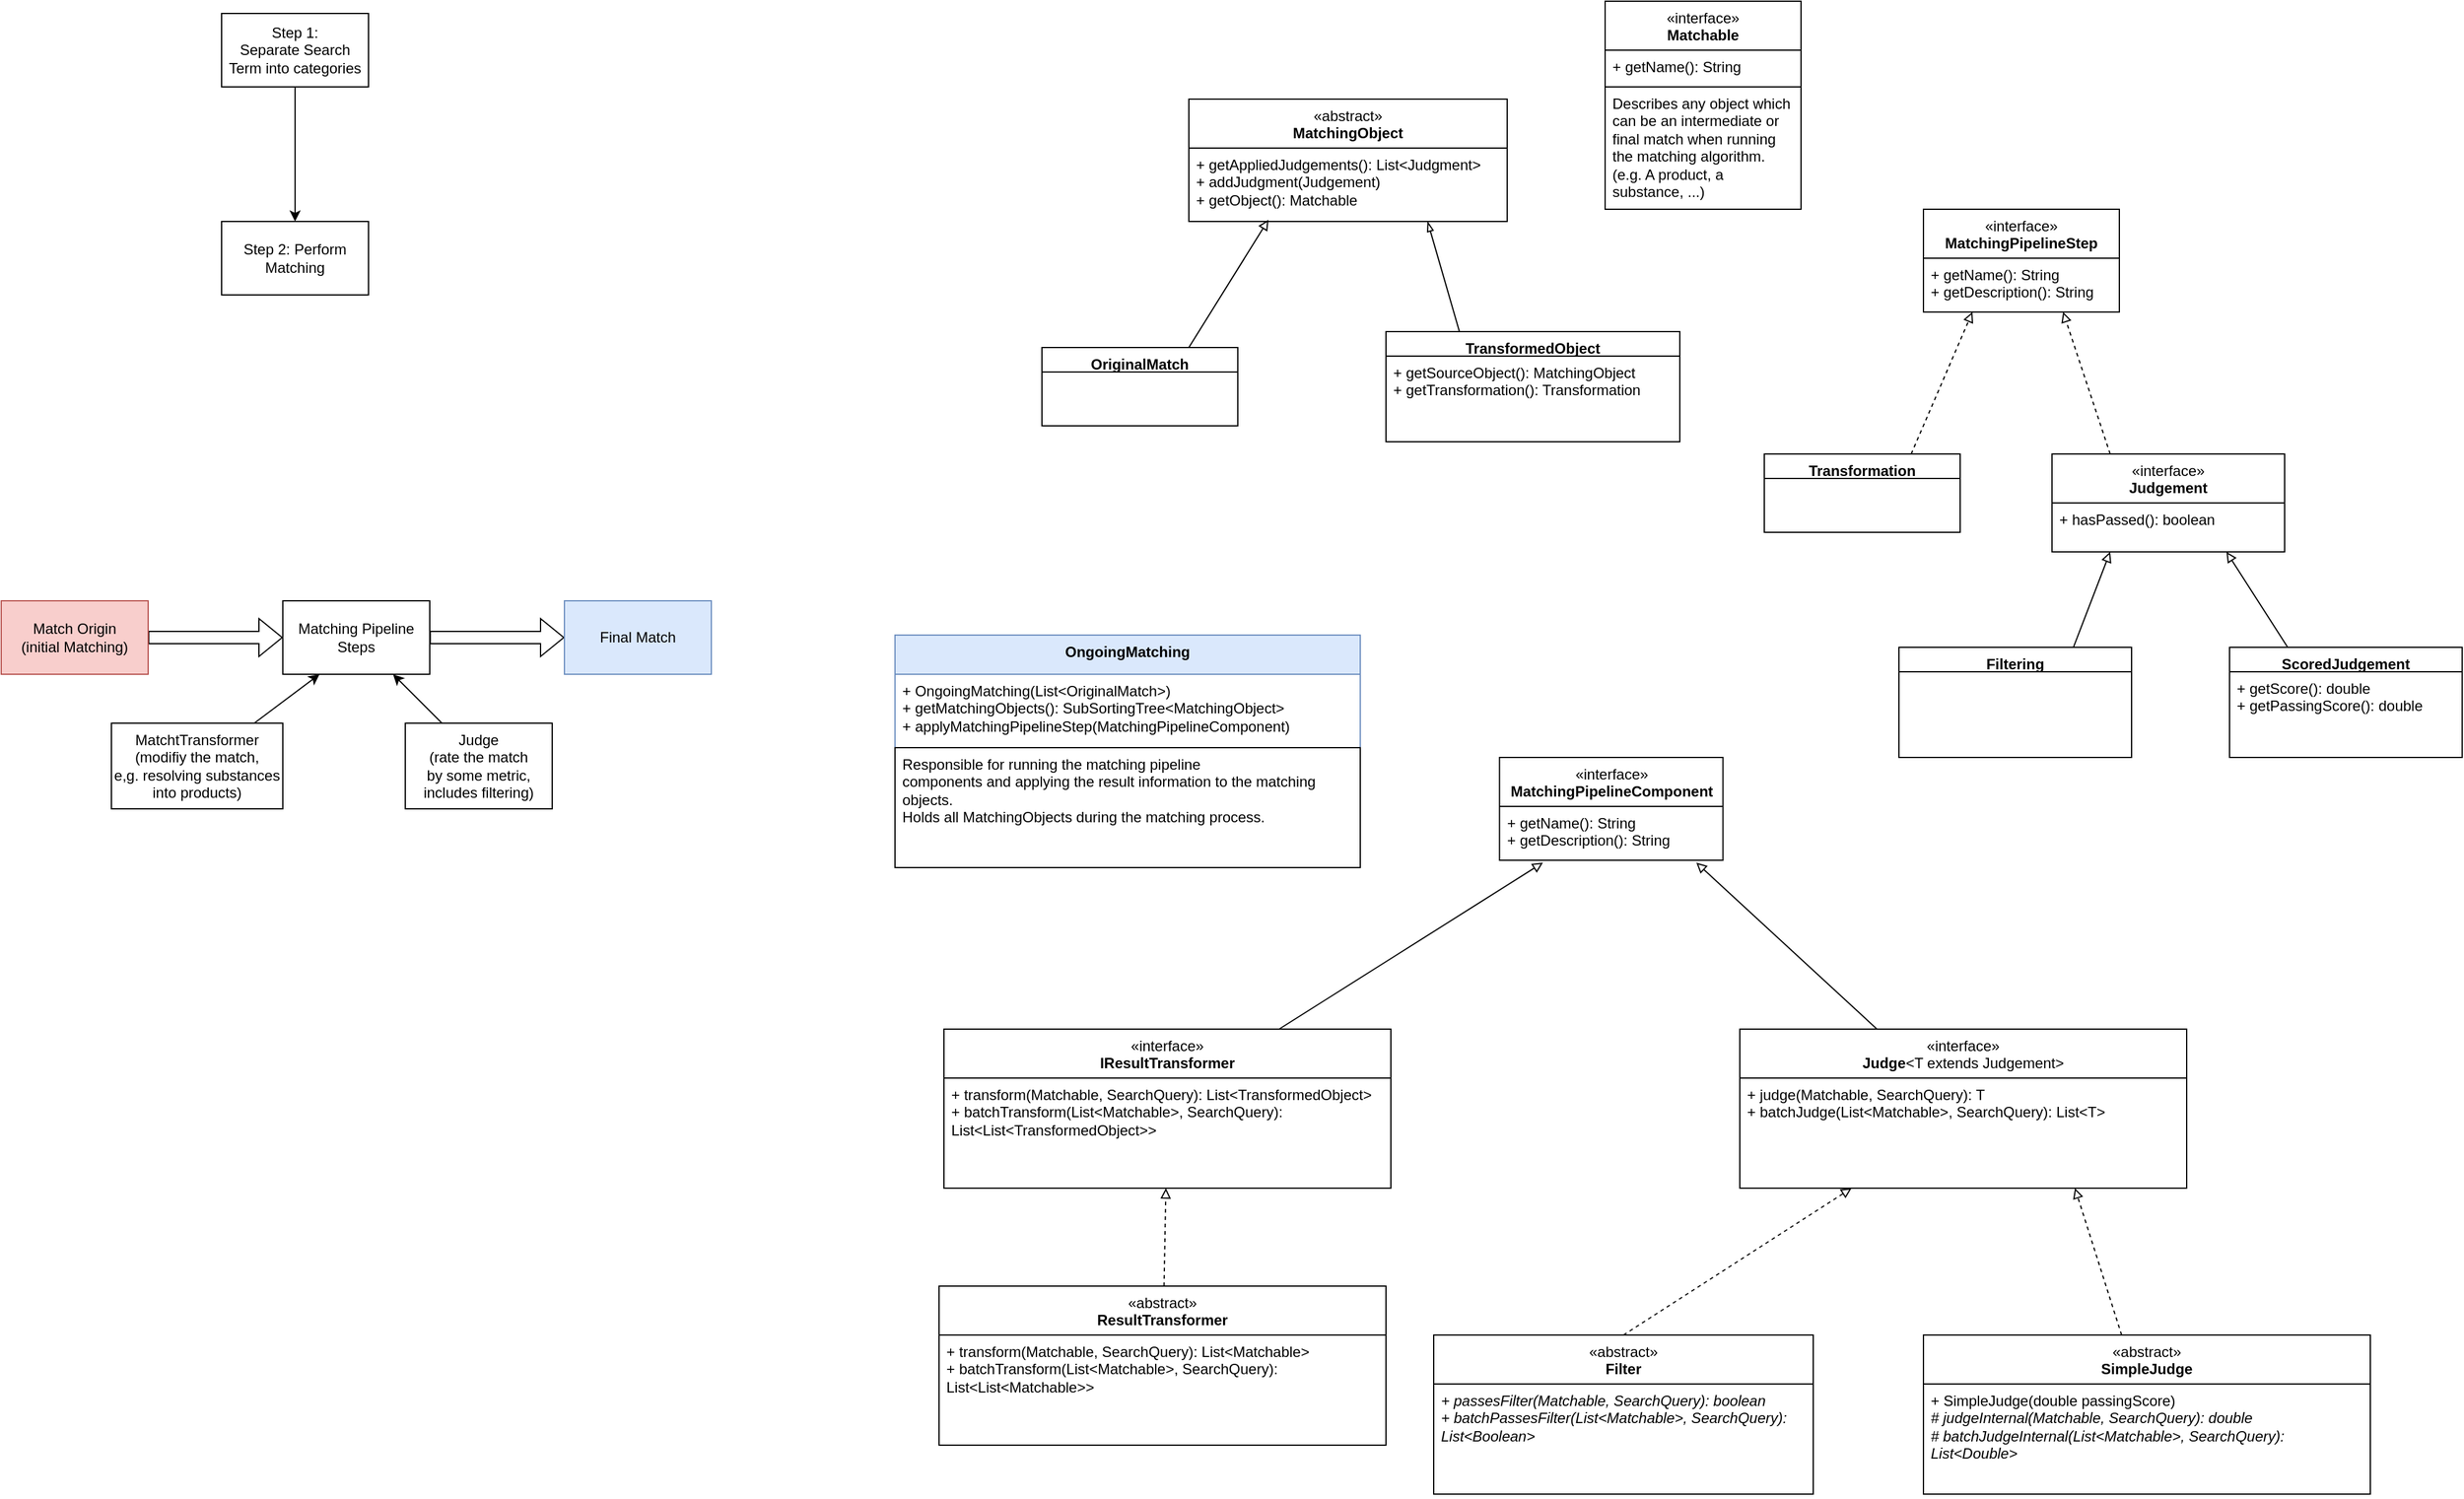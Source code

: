 <mxfile version="24.3.1" type="device">
  <diagram name="Page-1" id="FMcPhcLRTEElsIuv75pr">
    <mxGraphModel dx="1647" dy="904" grid="1" gridSize="10" guides="1" tooltips="1" connect="1" arrows="1" fold="1" page="1" pageScale="1" pageWidth="850" pageHeight="1100" math="0" shadow="0">
      <root>
        <mxCell id="0" />
        <mxCell id="1" parent="0" />
        <mxCell id="ELG1PlljHL2-bM1odg6w-3" style="edgeStyle=orthogonalEdgeStyle;rounded=0;orthogonalLoop=1;jettySize=auto;html=1;" parent="1" source="ELG1PlljHL2-bM1odg6w-1" target="ELG1PlljHL2-bM1odg6w-2" edge="1">
          <mxGeometry relative="1" as="geometry" />
        </mxCell>
        <mxCell id="ELG1PlljHL2-bM1odg6w-1" value="&lt;div&gt;Step 1:&lt;/div&gt;&lt;div&gt;Separate Search Term into categories&lt;br&gt;&lt;/div&gt;" style="rounded=0;whiteSpace=wrap;html=1;" parent="1" vertex="1">
          <mxGeometry x="240" y="220" width="120" height="60" as="geometry" />
        </mxCell>
        <mxCell id="ELG1PlljHL2-bM1odg6w-2" value="Step 2: Perform Matching" style="rounded=0;whiteSpace=wrap;html=1;" parent="1" vertex="1">
          <mxGeometry x="240" y="390" width="120" height="60" as="geometry" />
        </mxCell>
        <mxCell id="ELG1PlljHL2-bM1odg6w-7" style="edgeStyle=orthogonalEdgeStyle;rounded=0;orthogonalLoop=1;jettySize=auto;html=1;entryX=0;entryY=0.5;entryDx=0;entryDy=0;shape=flexArrow;" parent="1" source="ELG1PlljHL2-bM1odg6w-4" target="ELG1PlljHL2-bM1odg6w-5" edge="1">
          <mxGeometry relative="1" as="geometry" />
        </mxCell>
        <mxCell id="ELG1PlljHL2-bM1odg6w-4" value="Match Origin&lt;br&gt;&lt;div&gt;(initial Matching)&lt;/div&gt;" style="rounded=0;whiteSpace=wrap;html=1;fillColor=#f8cecc;strokeColor=#b85450;" parent="1" vertex="1">
          <mxGeometry x="60" y="700" width="120" height="60" as="geometry" />
        </mxCell>
        <mxCell id="ELG1PlljHL2-bM1odg6w-8" style="edgeStyle=orthogonalEdgeStyle;rounded=0;orthogonalLoop=1;jettySize=auto;html=1;entryX=0;entryY=0.5;entryDx=0;entryDy=0;shape=flexArrow;" parent="1" source="ELG1PlljHL2-bM1odg6w-5" target="ELG1PlljHL2-bM1odg6w-6" edge="1">
          <mxGeometry relative="1" as="geometry" />
        </mxCell>
        <mxCell id="ELG1PlljHL2-bM1odg6w-5" value="Matching Pipeline&lt;br&gt;Steps" style="rounded=0;whiteSpace=wrap;html=1;" parent="1" vertex="1">
          <mxGeometry x="290" y="700" width="120" height="60" as="geometry" />
        </mxCell>
        <mxCell id="ELG1PlljHL2-bM1odg6w-6" value="Final Match" style="rounded=0;whiteSpace=wrap;html=1;fillColor=#dae8fc;strokeColor=#6c8ebf;" parent="1" vertex="1">
          <mxGeometry x="520" y="700" width="120" height="60" as="geometry" />
        </mxCell>
        <mxCell id="ELG1PlljHL2-bM1odg6w-13" style="rounded=0;orthogonalLoop=1;jettySize=auto;html=1;entryX=0.25;entryY=1;entryDx=0;entryDy=0;" parent="1" source="ELG1PlljHL2-bM1odg6w-12" target="ELG1PlljHL2-bM1odg6w-5" edge="1">
          <mxGeometry relative="1" as="geometry">
            <mxPoint x="320" y="762" as="targetPoint" />
          </mxGeometry>
        </mxCell>
        <mxCell id="ELG1PlljHL2-bM1odg6w-12" value="MatchtTransformer&lt;br&gt;(modifiy the match,&lt;br&gt;&lt;div&gt;e,g. resolving substances into products)&lt;br&gt;&lt;/div&gt;" style="rounded=0;whiteSpace=wrap;html=1;" parent="1" vertex="1">
          <mxGeometry x="150" y="800" width="140" height="70" as="geometry" />
        </mxCell>
        <mxCell id="ELG1PlljHL2-bM1odg6w-17" style="rounded=0;orthogonalLoop=1;jettySize=auto;html=1;exitX=0.25;exitY=0;exitDx=0;exitDy=0;entryX=0.75;entryY=1;entryDx=0;entryDy=0;" parent="1" source="ELG1PlljHL2-bM1odg6w-16" target="ELG1PlljHL2-bM1odg6w-5" edge="1">
          <mxGeometry relative="1" as="geometry" />
        </mxCell>
        <mxCell id="ELG1PlljHL2-bM1odg6w-16" value="Judge&lt;br&gt;(rate the match&lt;br&gt;by some metric,&lt;br&gt;includes filtering)" style="rounded=0;whiteSpace=wrap;html=1;" parent="1" vertex="1">
          <mxGeometry x="390" y="800" width="120" height="70" as="geometry" />
        </mxCell>
        <mxCell id="ELG1PlljHL2-bM1odg6w-28" value="&lt;span style=&quot;font-weight: normal;&quot;&gt;«interface»&lt;/span&gt;&lt;br&gt;&lt;b&gt;MatchingPipelineStep&lt;/b&gt;" style="swimlane;fontStyle=1;align=center;verticalAlign=top;childLayout=stackLayout;horizontal=1;startSize=40;horizontalStack=0;resizeParent=1;resizeParentMax=0;resizeLast=0;collapsible=1;marginBottom=0;whiteSpace=wrap;html=1;" parent="1" vertex="1">
          <mxGeometry x="1630" y="380" width="160" height="84" as="geometry" />
        </mxCell>
        <mxCell id="ELG1PlljHL2-bM1odg6w-29" value="&lt;div&gt;+ getName(): String&lt;/div&gt;&lt;div&gt;+ getDescription(): String&lt;br&gt;&lt;/div&gt;" style="text;strokeColor=none;fillColor=none;align=left;verticalAlign=top;spacingLeft=4;spacingRight=4;overflow=hidden;rotatable=0;points=[[0,0.5],[1,0.5]];portConstraint=eastwest;whiteSpace=wrap;html=1;" parent="ELG1PlljHL2-bM1odg6w-28" vertex="1">
          <mxGeometry y="40" width="160" height="44" as="geometry" />
        </mxCell>
        <mxCell id="ELG1PlljHL2-bM1odg6w-34" style="rounded=0;orthogonalLoop=1;jettySize=auto;html=1;entryX=0.713;entryY=1;entryDx=0;entryDy=0;entryPerimeter=0;exitX=0.25;exitY=0;exitDx=0;exitDy=0;dashed=1;endArrow=block;endFill=0;" parent="1" source="kuBtR63fE_IgyAm7oiev-7" target="ELG1PlljHL2-bM1odg6w-29" edge="1">
          <mxGeometry relative="1" as="geometry">
            <mxPoint x="1780" y="560" as="sourcePoint" />
          </mxGeometry>
        </mxCell>
        <mxCell id="ELG1PlljHL2-bM1odg6w-35" value="Transformation" style="swimlane;fontStyle=1;align=center;verticalAlign=top;childLayout=stackLayout;horizontal=1;startSize=20;horizontalStack=0;resizeParent=1;resizeParentMax=0;resizeLast=0;collapsible=1;marginBottom=0;whiteSpace=wrap;html=1;" parent="1" vertex="1">
          <mxGeometry x="1500" y="580" width="160" height="64" as="geometry" />
        </mxCell>
        <mxCell id="kuBtR63fE_IgyAm7oiev-1" value="&lt;span style=&quot;font-weight: normal;&quot;&gt;«abstract»&lt;/span&gt;&lt;br&gt;MatchingObject" style="swimlane;fontStyle=1;align=center;verticalAlign=top;childLayout=stackLayout;horizontal=1;startSize=40;horizontalStack=0;resizeParent=1;resizeParentMax=0;resizeLast=0;collapsible=1;marginBottom=0;whiteSpace=wrap;html=1;" vertex="1" parent="1">
          <mxGeometry x="1030" y="290" width="260" height="100" as="geometry" />
        </mxCell>
        <mxCell id="kuBtR63fE_IgyAm7oiev-5" value="&lt;div&gt;+ getAppliedJudgements(): List&amp;lt;Judgment&amp;gt;&lt;br&gt;&lt;/div&gt;&lt;div&gt;+ addJudgment(Judgement)&lt;br&gt;&lt;/div&gt;+ getObject(): Matchable" style="text;strokeColor=none;fillColor=none;align=left;verticalAlign=top;spacingLeft=4;spacingRight=4;overflow=hidden;rotatable=0;points=[[0,0.5],[1,0.5]];portConstraint=eastwest;whiteSpace=wrap;html=1;" vertex="1" parent="kuBtR63fE_IgyAm7oiev-1">
          <mxGeometry y="40" width="260" height="60" as="geometry" />
        </mxCell>
        <mxCell id="kuBtR63fE_IgyAm7oiev-7" value="&lt;div&gt;&lt;span style=&quot;font-weight: normal;&quot;&gt;«interface»&lt;/span&gt;&lt;br&gt;Judgement&lt;/div&gt;" style="swimlane;fontStyle=1;align=center;verticalAlign=top;childLayout=stackLayout;horizontal=1;startSize=40;horizontalStack=0;resizeParent=1;resizeParentMax=0;resizeLast=0;collapsible=1;marginBottom=0;whiteSpace=wrap;html=1;" vertex="1" parent="1">
          <mxGeometry x="1735" y="580" width="190" height="80" as="geometry" />
        </mxCell>
        <mxCell id="kuBtR63fE_IgyAm7oiev-8" value="+ hasPassed(): boolean" style="text;strokeColor=none;fillColor=none;align=left;verticalAlign=top;spacingLeft=4;spacingRight=4;overflow=hidden;rotatable=0;points=[[0,0.5],[1,0.5]];portConstraint=eastwest;whiteSpace=wrap;html=1;" vertex="1" parent="kuBtR63fE_IgyAm7oiev-7">
          <mxGeometry y="40" width="190" height="40" as="geometry" />
        </mxCell>
        <mxCell id="kuBtR63fE_IgyAm7oiev-16" style="rounded=0;orthogonalLoop=1;jettySize=auto;html=1;exitX=0.25;exitY=0;exitDx=0;exitDy=0;entryX=0.75;entryY=1;entryDx=0;entryDy=0;endArrow=block;endFill=0;" edge="1" parent="1" source="kuBtR63fE_IgyAm7oiev-9" target="kuBtR63fE_IgyAm7oiev-7">
          <mxGeometry relative="1" as="geometry" />
        </mxCell>
        <mxCell id="kuBtR63fE_IgyAm7oiev-9" value="ScoredJudgement" style="swimlane;fontStyle=1;align=center;verticalAlign=top;childLayout=stackLayout;horizontal=1;startSize=20;horizontalStack=0;resizeParent=1;resizeParentMax=0;resizeLast=0;collapsible=1;marginBottom=0;whiteSpace=wrap;html=1;" vertex="1" parent="1">
          <mxGeometry x="1880" y="738" width="190" height="90" as="geometry" />
        </mxCell>
        <mxCell id="kuBtR63fE_IgyAm7oiev-10" value="+ getScore(): double&lt;br&gt;&lt;div&gt;+ getPassingScore(): double&lt;/div&gt;" style="text;strokeColor=none;fillColor=none;align=left;verticalAlign=top;spacingLeft=4;spacingRight=4;overflow=hidden;rotatable=0;points=[[0,0.5],[1,0.5]];portConstraint=eastwest;whiteSpace=wrap;html=1;" vertex="1" parent="kuBtR63fE_IgyAm7oiev-9">
          <mxGeometry y="20" width="190" height="70" as="geometry" />
        </mxCell>
        <mxCell id="kuBtR63fE_IgyAm7oiev-15" style="rounded=0;orthogonalLoop=1;jettySize=auto;html=1;exitX=0.75;exitY=0;exitDx=0;exitDy=0;entryX=0.25;entryY=1;entryDx=0;entryDy=0;endArrow=block;endFill=0;" edge="1" parent="1" source="kuBtR63fE_IgyAm7oiev-13" target="kuBtR63fE_IgyAm7oiev-7">
          <mxGeometry relative="1" as="geometry" />
        </mxCell>
        <mxCell id="kuBtR63fE_IgyAm7oiev-13" value="Filtering" style="swimlane;fontStyle=1;align=center;verticalAlign=top;childLayout=stackLayout;horizontal=1;startSize=20;horizontalStack=0;resizeParent=1;resizeParentMax=0;resizeLast=0;collapsible=1;marginBottom=0;whiteSpace=wrap;html=1;" vertex="1" parent="1">
          <mxGeometry x="1610" y="738" width="190" height="90" as="geometry">
            <mxRectangle x="1610" y="738" width="90" height="32" as="alternateBounds" />
          </mxGeometry>
        </mxCell>
        <mxCell id="kuBtR63fE_IgyAm7oiev-17" value="" style="rounded=0;orthogonalLoop=1;jettySize=auto;html=1;exitX=0.75;exitY=0;exitDx=0;exitDy=0;entryX=0.25;entryY=1;entryDx=0;entryDy=0;endArrow=block;endFill=0;dashed=1;" edge="1" parent="1" source="ELG1PlljHL2-bM1odg6w-35" target="ELG1PlljHL2-bM1odg6w-28">
          <mxGeometry relative="1" as="geometry">
            <mxPoint x="1510" y="603" as="sourcePoint" />
            <mxPoint x="1627.5" y="502" as="targetPoint" />
          </mxGeometry>
        </mxCell>
        <mxCell id="kuBtR63fE_IgyAm7oiev-19" value="OriginalMatch" style="swimlane;fontStyle=1;align=center;verticalAlign=top;childLayout=stackLayout;horizontal=1;startSize=20;horizontalStack=0;resizeParent=1;resizeParentMax=0;resizeLast=0;collapsible=1;marginBottom=0;whiteSpace=wrap;html=1;" vertex="1" parent="1">
          <mxGeometry x="910" y="493" width="160" height="64" as="geometry" />
        </mxCell>
        <mxCell id="kuBtR63fE_IgyAm7oiev-25" style="rounded=0;orthogonalLoop=1;jettySize=auto;html=1;exitX=0.25;exitY=0;exitDx=0;exitDy=0;entryX=0.75;entryY=1;entryDx=0;entryDy=0;endArrow=blockThin;endFill=0;" edge="1" parent="1" source="kuBtR63fE_IgyAm7oiev-21" target="kuBtR63fE_IgyAm7oiev-1">
          <mxGeometry relative="1" as="geometry" />
        </mxCell>
        <mxCell id="kuBtR63fE_IgyAm7oiev-21" value="TransformedObject" style="swimlane;fontStyle=1;align=center;verticalAlign=top;childLayout=stackLayout;horizontal=1;startSize=20;horizontalStack=0;resizeParent=1;resizeParentMax=0;resizeLast=0;collapsible=1;marginBottom=0;whiteSpace=wrap;html=1;" vertex="1" parent="1">
          <mxGeometry x="1191" y="480" width="240" height="90" as="geometry" />
        </mxCell>
        <mxCell id="kuBtR63fE_IgyAm7oiev-22" value="&lt;div&gt;+ getSourceObject(): MatchingObject&lt;br&gt;&lt;/div&gt;&lt;div&gt;+ getTransformation(): Transformation&lt;br&gt;&lt;/div&gt;" style="text;strokeColor=none;fillColor=none;align=left;verticalAlign=top;spacingLeft=4;spacingRight=4;overflow=hidden;rotatable=0;points=[[0,0.5],[1,0.5]];portConstraint=eastwest;whiteSpace=wrap;html=1;" vertex="1" parent="kuBtR63fE_IgyAm7oiev-21">
          <mxGeometry y="20" width="240" height="70" as="geometry" />
        </mxCell>
        <mxCell id="kuBtR63fE_IgyAm7oiev-24" style="rounded=0;orthogonalLoop=1;jettySize=auto;html=1;exitX=0.75;exitY=0;exitDx=0;exitDy=0;entryX=0.25;entryY=0.977;entryDx=0;entryDy=0;entryPerimeter=0;endArrow=block;endFill=0;" edge="1" parent="1" source="kuBtR63fE_IgyAm7oiev-19" target="kuBtR63fE_IgyAm7oiev-5">
          <mxGeometry relative="1" as="geometry" />
        </mxCell>
        <mxCell id="kuBtR63fE_IgyAm7oiev-26" value="&lt;span style=&quot;font-weight: normal;&quot;&gt;«interface»&lt;/span&gt;&lt;br&gt;Matchable" style="swimlane;fontStyle=1;align=center;verticalAlign=top;childLayout=stackLayout;horizontal=1;startSize=40;horizontalStack=0;resizeParent=1;resizeParentMax=0;resizeLast=0;collapsible=1;marginBottom=0;whiteSpace=wrap;html=1;" vertex="1" parent="1">
          <mxGeometry x="1370" y="210" width="160" height="170" as="geometry" />
        </mxCell>
        <mxCell id="kuBtR63fE_IgyAm7oiev-27" value="&lt;div&gt;+ getName(): String&lt;/div&gt;" style="text;strokeColor=none;fillColor=none;align=left;verticalAlign=top;spacingLeft=4;spacingRight=4;overflow=hidden;rotatable=0;points=[[0,0.5],[1,0.5]];portConstraint=eastwest;whiteSpace=wrap;html=1;" vertex="1" parent="kuBtR63fE_IgyAm7oiev-26">
          <mxGeometry y="40" width="160" height="30" as="geometry" />
        </mxCell>
        <mxCell id="kuBtR63fE_IgyAm7oiev-28" value="&lt;div&gt;Describes any object which&lt;/div&gt;&lt;div&gt;can be an intermediate or&lt;/div&gt;&lt;div&gt;final match when running&lt;/div&gt;&lt;div&gt;the matching algorithm.&lt;br&gt;(e.g. A product, a substance, ...)&lt;br&gt;&lt;/div&gt;" style="text;strokeColor=default;fillColor=none;align=left;verticalAlign=top;spacingLeft=4;spacingRight=4;overflow=hidden;rotatable=0;points=[[0,0.5],[1,0.5]];portConstraint=eastwest;whiteSpace=wrap;html=1;" vertex="1" parent="kuBtR63fE_IgyAm7oiev-26">
          <mxGeometry y="70" width="160" height="100" as="geometry" />
        </mxCell>
        <mxCell id="kuBtR63fE_IgyAm7oiev-45" style="rounded=0;orthogonalLoop=1;jettySize=auto;html=1;entryX=0.881;entryY=1.045;entryDx=0;entryDy=0;endArrow=block;endFill=0;entryPerimeter=0;" edge="1" parent="1" source="kuBtR63fE_IgyAm7oiev-29" target="kuBtR63fE_IgyAm7oiev-50">
          <mxGeometry relative="1" as="geometry">
            <mxPoint x="1422.5" y="970" as="targetPoint" />
          </mxGeometry>
        </mxCell>
        <mxCell id="kuBtR63fE_IgyAm7oiev-29" value="&lt;span style=&quot;font-weight: normal;&quot;&gt;«interface»&lt;/span&gt;&lt;br&gt;Judge&lt;span style=&quot;font-weight: normal;&quot;&gt;&amp;lt;T extends Judgement&amp;gt;&lt;br&gt;&lt;/span&gt;" style="swimlane;fontStyle=1;align=center;verticalAlign=top;childLayout=stackLayout;horizontal=1;startSize=40;horizontalStack=0;resizeParent=1;resizeParentMax=0;resizeLast=0;collapsible=1;marginBottom=0;whiteSpace=wrap;html=1;" vertex="1" parent="1">
          <mxGeometry x="1480" y="1050" width="365" height="130" as="geometry" />
        </mxCell>
        <mxCell id="kuBtR63fE_IgyAm7oiev-30" value="&lt;div&gt;+ judge(Matchable, SearchQuery): T&lt;br&gt;&lt;/div&gt;&lt;div&gt;+ batchJudge(List&amp;lt;Matchable&amp;gt;, SearchQuery): List&amp;lt;T&amp;gt;&lt;br&gt;&lt;/div&gt;" style="text;strokeColor=none;fillColor=none;align=left;verticalAlign=top;spacingLeft=4;spacingRight=4;overflow=hidden;rotatable=0;points=[[0,0.5],[1,0.5]];portConstraint=eastwest;whiteSpace=wrap;html=1;" vertex="1" parent="kuBtR63fE_IgyAm7oiev-29">
          <mxGeometry y="40" width="365" height="90" as="geometry" />
        </mxCell>
        <mxCell id="kuBtR63fE_IgyAm7oiev-46" style="rounded=0;orthogonalLoop=1;jettySize=auto;html=1;exitX=0.75;exitY=0;exitDx=0;exitDy=0;entryX=0.194;entryY=1.045;entryDx=0;entryDy=0;endArrow=block;endFill=0;entryPerimeter=0;" edge="1" parent="1" source="kuBtR63fE_IgyAm7oiev-32" target="kuBtR63fE_IgyAm7oiev-50">
          <mxGeometry relative="1" as="geometry">
            <mxPoint x="1327.5" y="970" as="targetPoint" />
          </mxGeometry>
        </mxCell>
        <mxCell id="kuBtR63fE_IgyAm7oiev-32" value="&lt;span style=&quot;font-weight: normal;&quot;&gt;«interface»&lt;/span&gt;&lt;br&gt;IResultTransformer" style="swimlane;fontStyle=1;align=center;verticalAlign=top;childLayout=stackLayout;horizontal=1;startSize=40;horizontalStack=0;resizeParent=1;resizeParentMax=0;resizeLast=0;collapsible=1;marginBottom=0;whiteSpace=wrap;html=1;" vertex="1" parent="1">
          <mxGeometry x="830" y="1050" width="365" height="130" as="geometry" />
        </mxCell>
        <mxCell id="kuBtR63fE_IgyAm7oiev-33" value="&lt;div&gt;+ transform(Matchable, SearchQuery): List&amp;lt;TransformedObject&amp;gt;&lt;br&gt;&lt;/div&gt;&lt;div&gt;+ batchTransform(List&amp;lt;Matchable&amp;gt;, SearchQuery): List&amp;lt;List&amp;lt;TransformedObject&amp;gt;&amp;gt;&lt;br&gt;&lt;/div&gt;" style="text;strokeColor=none;fillColor=none;align=left;verticalAlign=top;spacingLeft=4;spacingRight=4;overflow=hidden;rotatable=0;points=[[0,0.5],[1,0.5]];portConstraint=eastwest;whiteSpace=wrap;html=1;" vertex="1" parent="kuBtR63fE_IgyAm7oiev-32">
          <mxGeometry y="40" width="365" height="90" as="geometry" />
        </mxCell>
        <mxCell id="kuBtR63fE_IgyAm7oiev-51" style="rounded=0;orthogonalLoop=1;jettySize=auto;html=1;exitX=0.5;exitY=0;exitDx=0;exitDy=0;endArrow=block;endFill=0;dashed=1;entryX=0.25;entryY=1;entryDx=0;entryDy=0;" edge="1" parent="1" source="kuBtR63fE_IgyAm7oiev-34" target="kuBtR63fE_IgyAm7oiev-29">
          <mxGeometry relative="1" as="geometry">
            <mxPoint x="1660" y="1240" as="targetPoint" />
          </mxGeometry>
        </mxCell>
        <mxCell id="kuBtR63fE_IgyAm7oiev-34" value="&lt;div&gt;&lt;span style=&quot;font-weight: normal;&quot;&gt;«abstract»&lt;/span&gt;&lt;/div&gt;&lt;div&gt;Filter&lt;/div&gt;" style="swimlane;fontStyle=1;align=center;verticalAlign=top;childLayout=stackLayout;horizontal=1;startSize=40;horizontalStack=0;resizeParent=1;resizeParentMax=0;resizeLast=0;collapsible=1;marginBottom=0;whiteSpace=wrap;html=1;" vertex="1" parent="1">
          <mxGeometry x="1230" y="1300" width="310" height="130" as="geometry" />
        </mxCell>
        <mxCell id="kuBtR63fE_IgyAm7oiev-35" value="&lt;div&gt;&lt;i&gt;+ passesFilter(Matchable, SearchQuery): boolean&lt;/i&gt;&lt;br&gt;&lt;/div&gt;&lt;div&gt;&lt;i&gt;+ batchPassesFilter(List&amp;lt;Matchable&amp;gt;, SearchQuery): List&amp;lt;Boolean&amp;gt;&lt;/i&gt;&lt;br&gt;&lt;/div&gt;" style="text;strokeColor=none;fillColor=none;align=left;verticalAlign=top;spacingLeft=4;spacingRight=4;overflow=hidden;rotatable=0;points=[[0,0.5],[1,0.5]];portConstraint=eastwest;whiteSpace=wrap;html=1;" vertex="1" parent="kuBtR63fE_IgyAm7oiev-34">
          <mxGeometry y="40" width="310" height="90" as="geometry" />
        </mxCell>
        <mxCell id="kuBtR63fE_IgyAm7oiev-36" value="OngoingMatching" style="swimlane;fontStyle=1;align=center;verticalAlign=top;childLayout=stackLayout;horizontal=1;startSize=32;horizontalStack=0;resizeParent=1;resizeParentMax=0;resizeLast=0;collapsible=1;marginBottom=0;whiteSpace=wrap;html=1;fillColor=#dae8fc;strokeColor=#6c8ebf;" vertex="1" parent="1">
          <mxGeometry x="790" y="728" width="380" height="190" as="geometry" />
        </mxCell>
        <mxCell id="kuBtR63fE_IgyAm7oiev-37" value="&lt;div&gt;+ OngoingMatching(List&amp;lt;OriginalMatch&amp;gt;)&lt;/div&gt;&lt;div&gt;+ getMatchingObjects(): SubSortingTree&amp;lt;MatchingObject&amp;gt;&lt;/div&gt;&lt;div&gt;+ applyMatchingPipelineStep(MatchingPipelineComponent)&lt;br&gt;&lt;/div&gt;" style="text;strokeColor=none;fillColor=none;align=left;verticalAlign=top;spacingLeft=4;spacingRight=4;overflow=hidden;rotatable=0;points=[[0,0.5],[1,0.5]];portConstraint=eastwest;whiteSpace=wrap;html=1;" vertex="1" parent="kuBtR63fE_IgyAm7oiev-36">
          <mxGeometry y="32" width="380" height="60" as="geometry" />
        </mxCell>
        <mxCell id="kuBtR63fE_IgyAm7oiev-47" value="&lt;div&gt;Responsible for running the matching pipeline&lt;/div&gt;&lt;div&gt;components and applying the result information to the matching objects.&lt;/div&gt;&lt;div&gt;Holds all MatchingObjects during the matching process.&lt;br&gt;&lt;/div&gt;" style="text;strokeColor=default;fillColor=none;align=left;verticalAlign=top;spacingLeft=4;spacingRight=4;overflow=hidden;rotatable=0;points=[[0,0.5],[1,0.5]];portConstraint=eastwest;whiteSpace=wrap;html=1;" vertex="1" parent="kuBtR63fE_IgyAm7oiev-36">
          <mxGeometry y="92" width="380" height="98" as="geometry" />
        </mxCell>
        <mxCell id="kuBtR63fE_IgyAm7oiev-49" value="&lt;span style=&quot;font-weight: normal;&quot;&gt;«interface»&lt;/span&gt;&lt;br&gt;&lt;b&gt;MatchingPipelineComponent&lt;/b&gt;" style="swimlane;fontStyle=1;align=center;verticalAlign=top;childLayout=stackLayout;horizontal=1;startSize=40;horizontalStack=0;resizeParent=1;resizeParentMax=0;resizeLast=0;collapsible=1;marginBottom=0;whiteSpace=wrap;html=1;" vertex="1" parent="1">
          <mxGeometry x="1283.75" y="828" width="182.5" height="84" as="geometry" />
        </mxCell>
        <mxCell id="kuBtR63fE_IgyAm7oiev-50" value="&lt;div&gt;+ getName(): String&lt;/div&gt;&lt;div&gt;+ getDescription(): String&lt;br&gt;&lt;/div&gt;" style="text;strokeColor=none;fillColor=none;align=left;verticalAlign=top;spacingLeft=4;spacingRight=4;overflow=hidden;rotatable=0;points=[[0,0.5],[1,0.5]];portConstraint=eastwest;whiteSpace=wrap;html=1;" vertex="1" parent="kuBtR63fE_IgyAm7oiev-49">
          <mxGeometry y="40" width="182.5" height="44" as="geometry" />
        </mxCell>
        <mxCell id="kuBtR63fE_IgyAm7oiev-55" style="rounded=0;orthogonalLoop=1;jettySize=auto;html=1;endArrow=block;endFill=0;dashed=1;entryX=0.75;entryY=1;entryDx=0;entryDy=0;" edge="1" parent="1" source="kuBtR63fE_IgyAm7oiev-52" target="kuBtR63fE_IgyAm7oiev-29">
          <mxGeometry relative="1" as="geometry" />
        </mxCell>
        <mxCell id="kuBtR63fE_IgyAm7oiev-52" value="&lt;span style=&quot;font-weight: normal;&quot;&gt;«abstract»&lt;/span&gt;&lt;br&gt;SimpleJudge&lt;span style=&quot;font-weight: normal;&quot;&gt;&lt;br&gt;&lt;/span&gt;" style="swimlane;fontStyle=1;align=center;verticalAlign=top;childLayout=stackLayout;horizontal=1;startSize=40;horizontalStack=0;resizeParent=1;resizeParentMax=0;resizeLast=0;collapsible=1;marginBottom=0;whiteSpace=wrap;html=1;" vertex="1" parent="1">
          <mxGeometry x="1630" y="1300" width="365" height="130" as="geometry" />
        </mxCell>
        <mxCell id="kuBtR63fE_IgyAm7oiev-53" value="&lt;div&gt;+ SimpleJudge(double passingScore)&lt;/div&gt;&lt;div&gt;&lt;i&gt;# judgeInternal(Matchable, SearchQuery): double&lt;/i&gt;&lt;br&gt;&lt;/div&gt;&lt;div&gt;&lt;i&gt;# batchJudgeInternal(List&amp;lt;Matchable&amp;gt;, SearchQuery): List&amp;lt;Double&amp;gt;&lt;/i&gt;&lt;br&gt;&lt;/div&gt;" style="text;strokeColor=none;fillColor=none;align=left;verticalAlign=top;spacingLeft=4;spacingRight=4;overflow=hidden;rotatable=0;points=[[0,0.5],[1,0.5]];portConstraint=eastwest;whiteSpace=wrap;html=1;" vertex="1" parent="kuBtR63fE_IgyAm7oiev-52">
          <mxGeometry y="40" width="365" height="90" as="geometry" />
        </mxCell>
        <mxCell id="kuBtR63fE_IgyAm7oiev-60" style="rounded=0;orthogonalLoop=1;jettySize=auto;html=1;endArrow=block;endFill=0;dashed=1;" edge="1" parent="1" source="kuBtR63fE_IgyAm7oiev-58" target="kuBtR63fE_IgyAm7oiev-32">
          <mxGeometry relative="1" as="geometry" />
        </mxCell>
        <mxCell id="kuBtR63fE_IgyAm7oiev-58" value="&lt;span style=&quot;font-weight: normal;&quot;&gt;«abstract»&lt;/span&gt;&lt;br&gt;ResultTransformer" style="swimlane;fontStyle=1;align=center;verticalAlign=top;childLayout=stackLayout;horizontal=1;startSize=40;horizontalStack=0;resizeParent=1;resizeParentMax=0;resizeLast=0;collapsible=1;marginBottom=0;whiteSpace=wrap;html=1;" vertex="1" parent="1">
          <mxGeometry x="826" y="1260" width="365" height="130" as="geometry" />
        </mxCell>
        <mxCell id="kuBtR63fE_IgyAm7oiev-59" value="&lt;div&gt;+ transform(Matchable, SearchQuery): List&amp;lt;Matchable&amp;gt;&lt;br&gt;&lt;/div&gt;&lt;div&gt;+ batchTransform(List&amp;lt;Matchable&amp;gt;, SearchQuery): List&amp;lt;List&amp;lt;Matchable&amp;gt;&amp;gt;&lt;br&gt;&lt;/div&gt;" style="text;strokeColor=none;fillColor=none;align=left;verticalAlign=top;spacingLeft=4;spacingRight=4;overflow=hidden;rotatable=0;points=[[0,0.5],[1,0.5]];portConstraint=eastwest;whiteSpace=wrap;html=1;" vertex="1" parent="kuBtR63fE_IgyAm7oiev-58">
          <mxGeometry y="40" width="365" height="90" as="geometry" />
        </mxCell>
      </root>
    </mxGraphModel>
  </diagram>
</mxfile>
